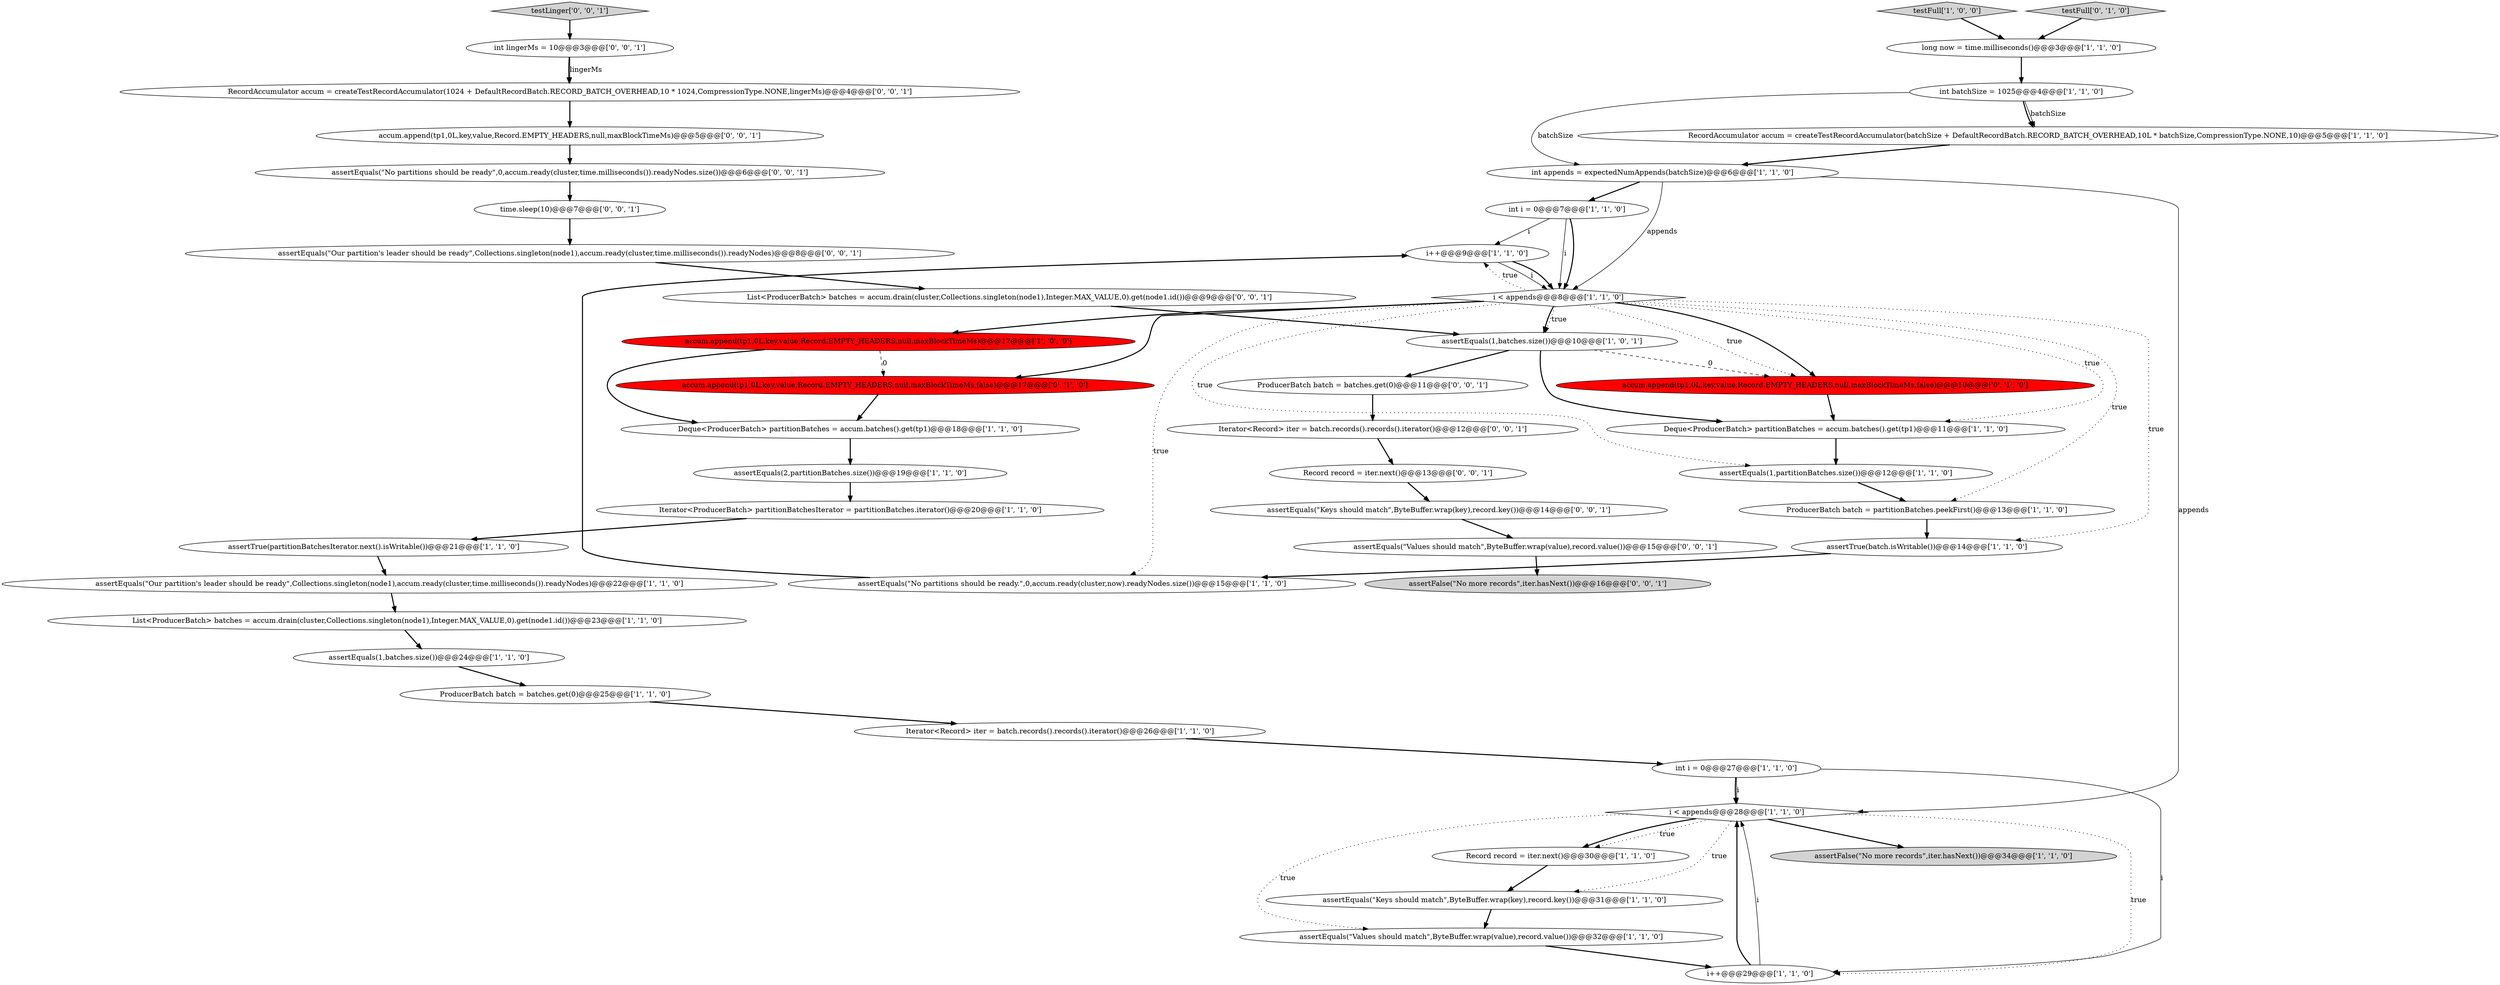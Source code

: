 digraph {
33 [style = filled, label = "accum.append(tp1,0L,key,value,Record.EMPTY_HEADERS,null,maxBlockTimeMs,false)@@@17@@@['0', '1', '0']", fillcolor = red, shape = ellipse image = "AAA1AAABBB2BBB"];
31 [style = filled, label = "accum.append(tp1,0L,key,value,Record.EMPTY_HEADERS,null,maxBlockTimeMs,false)@@@10@@@['0', '1', '0']", fillcolor = red, shape = ellipse image = "AAA1AAABBB2BBB"];
37 [style = filled, label = "testLinger['0', '0', '1']", fillcolor = lightgray, shape = diamond image = "AAA0AAABBB3BBB"];
18 [style = filled, label = "i++@@@9@@@['1', '1', '0']", fillcolor = white, shape = ellipse image = "AAA0AAABBB1BBB"];
41 [style = filled, label = "RecordAccumulator accum = createTestRecordAccumulator(1024 + DefaultRecordBatch.RECORD_BATCH_OVERHEAD,10 * 1024,CompressionType.NONE,lingerMs)@@@4@@@['0', '0', '1']", fillcolor = white, shape = ellipse image = "AAA0AAABBB3BBB"];
44 [style = filled, label = "List<ProducerBatch> batches = accum.drain(cluster,Collections.singleton(node1),Integer.MAX_VALUE,0).get(node1.id())@@@9@@@['0', '0', '1']", fillcolor = white, shape = ellipse image = "AAA0AAABBB3BBB"];
42 [style = filled, label = "assertFalse(\"No more records\",iter.hasNext())@@@16@@@['0', '0', '1']", fillcolor = lightgray, shape = ellipse image = "AAA0AAABBB3BBB"];
25 [style = filled, label = "accum.append(tp1,0L,key,value,Record.EMPTY_HEADERS,null,maxBlockTimeMs)@@@17@@@['1', '0', '0']", fillcolor = red, shape = ellipse image = "AAA1AAABBB1BBB"];
19 [style = filled, label = "assertEquals(\"No partitions should be ready.\",0,accum.ready(cluster,now).readyNodes.size())@@@15@@@['1', '1', '0']", fillcolor = white, shape = ellipse image = "AAA0AAABBB1BBB"];
7 [style = filled, label = "assertEquals(1,batches.size())@@@10@@@['1', '0', '1']", fillcolor = white, shape = ellipse image = "AAA0AAABBB1BBB"];
2 [style = filled, label = "int i = 0@@@27@@@['1', '1', '0']", fillcolor = white, shape = ellipse image = "AAA0AAABBB1BBB"];
27 [style = filled, label = "int batchSize = 1025@@@4@@@['1', '1', '0']", fillcolor = white, shape = ellipse image = "AAA0AAABBB1BBB"];
47 [style = filled, label = "assertEquals(\"Keys should match\",ByteBuffer.wrap(key),record.key())@@@14@@@['0', '0', '1']", fillcolor = white, shape = ellipse image = "AAA0AAABBB3BBB"];
24 [style = filled, label = "List<ProducerBatch> batches = accum.drain(cluster,Collections.singleton(node1),Integer.MAX_VALUE,0).get(node1.id())@@@23@@@['1', '1', '0']", fillcolor = white, shape = ellipse image = "AAA0AAABBB1BBB"];
16 [style = filled, label = "ProducerBatch batch = batches.get(0)@@@25@@@['1', '1', '0']", fillcolor = white, shape = ellipse image = "AAA0AAABBB1BBB"];
34 [style = filled, label = "accum.append(tp1,0L,key,value,Record.EMPTY_HEADERS,null,maxBlockTimeMs)@@@5@@@['0', '0', '1']", fillcolor = white, shape = ellipse image = "AAA0AAABBB3BBB"];
3 [style = filled, label = "int i = 0@@@7@@@['1', '1', '0']", fillcolor = white, shape = ellipse image = "AAA0AAABBB1BBB"];
13 [style = filled, label = "i < appends@@@8@@@['1', '1', '0']", fillcolor = white, shape = diamond image = "AAA0AAABBB1BBB"];
32 [style = filled, label = "testFull['0', '1', '0']", fillcolor = lightgray, shape = diamond image = "AAA0AAABBB2BBB"];
11 [style = filled, label = "assertTrue(batch.isWritable())@@@14@@@['1', '1', '0']", fillcolor = white, shape = ellipse image = "AAA0AAABBB1BBB"];
35 [style = filled, label = "Iterator<Record> iter = batch.records().records().iterator()@@@12@@@['0', '0', '1']", fillcolor = white, shape = ellipse image = "AAA0AAABBB3BBB"];
10 [style = filled, label = "assertTrue(partitionBatchesIterator.next().isWritable())@@@21@@@['1', '1', '0']", fillcolor = white, shape = ellipse image = "AAA0AAABBB1BBB"];
4 [style = filled, label = "i < appends@@@28@@@['1', '1', '0']", fillcolor = white, shape = diamond image = "AAA0AAABBB1BBB"];
28 [style = filled, label = "long now = time.milliseconds()@@@3@@@['1', '1', '0']", fillcolor = white, shape = ellipse image = "AAA0AAABBB1BBB"];
6 [style = filled, label = "assertFalse(\"No more records\",iter.hasNext())@@@34@@@['1', '1', '0']", fillcolor = lightgray, shape = ellipse image = "AAA0AAABBB1BBB"];
9 [style = filled, label = "assertEquals(1,partitionBatches.size())@@@12@@@['1', '1', '0']", fillcolor = white, shape = ellipse image = "AAA0AAABBB1BBB"];
38 [style = filled, label = "Record record = iter.next()@@@13@@@['0', '0', '1']", fillcolor = white, shape = ellipse image = "AAA0AAABBB3BBB"];
5 [style = filled, label = "assertEquals(\"Values should match\",ByteBuffer.wrap(value),record.value())@@@32@@@['1', '1', '0']", fillcolor = white, shape = ellipse image = "AAA0AAABBB1BBB"];
39 [style = filled, label = "time.sleep(10)@@@7@@@['0', '0', '1']", fillcolor = white, shape = ellipse image = "AAA0AAABBB3BBB"];
0 [style = filled, label = "RecordAccumulator accum = createTestRecordAccumulator(batchSize + DefaultRecordBatch.RECORD_BATCH_OVERHEAD,10L * batchSize,CompressionType.NONE,10)@@@5@@@['1', '1', '0']", fillcolor = white, shape = ellipse image = "AAA0AAABBB1BBB"];
45 [style = filled, label = "assertEquals(\"Values should match\",ByteBuffer.wrap(value),record.value())@@@15@@@['0', '0', '1']", fillcolor = white, shape = ellipse image = "AAA0AAABBB3BBB"];
12 [style = filled, label = "i++@@@29@@@['1', '1', '0']", fillcolor = white, shape = ellipse image = "AAA0AAABBB1BBB"];
8 [style = filled, label = "assertEquals(\"Our partition's leader should be ready\",Collections.singleton(node1),accum.ready(cluster,time.milliseconds()).readyNodes)@@@22@@@['1', '1', '0']", fillcolor = white, shape = ellipse image = "AAA0AAABBB1BBB"];
43 [style = filled, label = "ProducerBatch batch = batches.get(0)@@@11@@@['0', '0', '1']", fillcolor = white, shape = ellipse image = "AAA0AAABBB3BBB"];
36 [style = filled, label = "assertEquals(\"No partitions should be ready\",0,accum.ready(cluster,time.milliseconds()).readyNodes.size())@@@6@@@['0', '0', '1']", fillcolor = white, shape = ellipse image = "AAA0AAABBB3BBB"];
15 [style = filled, label = "Iterator<Record> iter = batch.records().records().iterator()@@@26@@@['1', '1', '0']", fillcolor = white, shape = ellipse image = "AAA0AAABBB1BBB"];
46 [style = filled, label = "assertEquals(\"Our partition's leader should be ready\",Collections.singleton(node1),accum.ready(cluster,time.milliseconds()).readyNodes)@@@8@@@['0', '0', '1']", fillcolor = white, shape = ellipse image = "AAA0AAABBB3BBB"];
14 [style = filled, label = "int appends = expectedNumAppends(batchSize)@@@6@@@['1', '1', '0']", fillcolor = white, shape = ellipse image = "AAA0AAABBB1BBB"];
22 [style = filled, label = "assertEquals(\"Keys should match\",ByteBuffer.wrap(key),record.key())@@@31@@@['1', '1', '0']", fillcolor = white, shape = ellipse image = "AAA0AAABBB1BBB"];
20 [style = filled, label = "Record record = iter.next()@@@30@@@['1', '1', '0']", fillcolor = white, shape = ellipse image = "AAA0AAABBB1BBB"];
21 [style = filled, label = "Deque<ProducerBatch> partitionBatches = accum.batches().get(tp1)@@@18@@@['1', '1', '0']", fillcolor = white, shape = ellipse image = "AAA0AAABBB1BBB"];
40 [style = filled, label = "int lingerMs = 10@@@3@@@['0', '0', '1']", fillcolor = white, shape = ellipse image = "AAA0AAABBB3BBB"];
26 [style = filled, label = "assertEquals(2,partitionBatches.size())@@@19@@@['1', '1', '0']", fillcolor = white, shape = ellipse image = "AAA0AAABBB1BBB"];
1 [style = filled, label = "ProducerBatch batch = partitionBatches.peekFirst()@@@13@@@['1', '1', '0']", fillcolor = white, shape = ellipse image = "AAA0AAABBB1BBB"];
17 [style = filled, label = "Iterator<ProducerBatch> partitionBatchesIterator = partitionBatches.iterator()@@@20@@@['1', '1', '0']", fillcolor = white, shape = ellipse image = "AAA0AAABBB1BBB"];
23 [style = filled, label = "testFull['1', '0', '0']", fillcolor = lightgray, shape = diamond image = "AAA0AAABBB1BBB"];
30 [style = filled, label = "assertEquals(1,batches.size())@@@24@@@['1', '1', '0']", fillcolor = white, shape = ellipse image = "AAA0AAABBB1BBB"];
29 [style = filled, label = "Deque<ProducerBatch> partitionBatches = accum.batches().get(tp1)@@@11@@@['1', '1', '0']", fillcolor = white, shape = ellipse image = "AAA0AAABBB1BBB"];
46->44 [style = bold, label=""];
14->3 [style = bold, label=""];
13->25 [style = bold, label=""];
17->10 [style = bold, label=""];
16->15 [style = bold, label=""];
13->18 [style = dotted, label="true"];
15->2 [style = bold, label=""];
19->18 [style = bold, label=""];
4->5 [style = dotted, label="true"];
39->46 [style = bold, label=""];
7->31 [style = dashed, label="0"];
27->0 [style = bold, label=""];
26->17 [style = bold, label=""];
4->6 [style = bold, label=""];
29->9 [style = bold, label=""];
4->20 [style = dotted, label="true"];
44->7 [style = bold, label=""];
13->19 [style = dotted, label="true"];
31->29 [style = bold, label=""];
13->7 [style = dotted, label="true"];
11->19 [style = bold, label=""];
2->4 [style = bold, label=""];
3->13 [style = solid, label="i"];
22->5 [style = bold, label=""];
36->39 [style = bold, label=""];
1->11 [style = bold, label=""];
24->30 [style = bold, label=""];
20->22 [style = bold, label=""];
14->4 [style = solid, label="appends"];
3->18 [style = solid, label="i"];
23->28 [style = bold, label=""];
18->13 [style = solid, label="i"];
40->41 [style = solid, label="lingerMs"];
21->26 [style = bold, label=""];
13->1 [style = dotted, label="true"];
0->14 [style = bold, label=""];
13->31 [style = dotted, label="true"];
10->8 [style = bold, label=""];
12->4 [style = bold, label=""];
5->12 [style = bold, label=""];
43->35 [style = bold, label=""];
27->0 [style = solid, label="batchSize"];
13->9 [style = dotted, label="true"];
13->7 [style = bold, label=""];
13->29 [style = dotted, label="true"];
4->22 [style = dotted, label="true"];
12->4 [style = solid, label="i"];
34->36 [style = bold, label=""];
14->13 [style = solid, label="appends"];
27->14 [style = solid, label="batchSize"];
40->41 [style = bold, label=""];
4->20 [style = bold, label=""];
2->4 [style = solid, label="i"];
18->13 [style = bold, label=""];
45->42 [style = bold, label=""];
3->13 [style = bold, label=""];
7->43 [style = bold, label=""];
38->47 [style = bold, label=""];
13->11 [style = dotted, label="true"];
25->33 [style = dashed, label="0"];
47->45 [style = bold, label=""];
2->12 [style = solid, label="i"];
35->38 [style = bold, label=""];
28->27 [style = bold, label=""];
13->31 [style = bold, label=""];
9->1 [style = bold, label=""];
13->33 [style = bold, label=""];
30->16 [style = bold, label=""];
33->21 [style = bold, label=""];
4->12 [style = dotted, label="true"];
32->28 [style = bold, label=""];
41->34 [style = bold, label=""];
37->40 [style = bold, label=""];
25->21 [style = bold, label=""];
7->29 [style = bold, label=""];
8->24 [style = bold, label=""];
}
